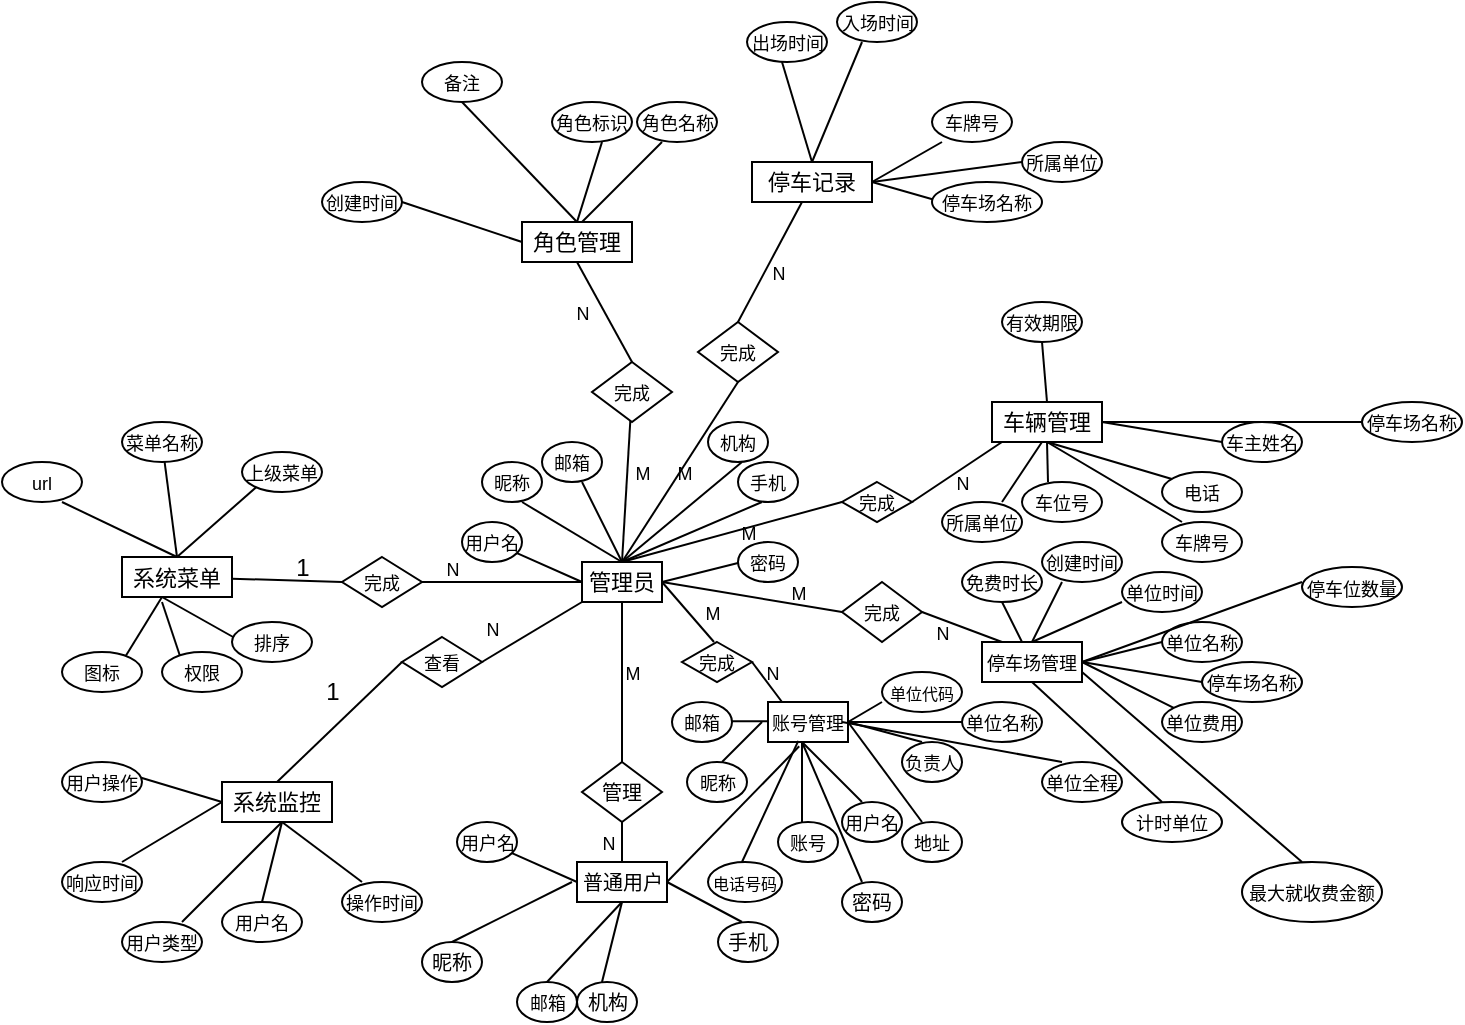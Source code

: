 <mxfile version="21.3.4" type="github">
  <diagram id="C5RBs43oDa-KdzZeNtuy" name="Page-1">
    <mxGraphModel dx="1034" dy="462" grid="1" gridSize="10" guides="1" tooltips="1" connect="1" arrows="1" fold="1" page="1" pageScale="1" pageWidth="827" pageHeight="1169" math="0" shadow="0">
      <root>
        <mxCell id="WIyWlLk6GJQsqaUBKTNV-0" />
        <mxCell id="WIyWlLk6GJQsqaUBKTNV-1" parent="WIyWlLk6GJQsqaUBKTNV-0" />
        <mxCell id="pSBP2XaphJv6vQinyB6E-55" value="&lt;font style=&quot;font-size: 11px;&quot;&gt;管理员&lt;/font&gt;" style="rounded=0;whiteSpace=wrap;html=1;" parent="WIyWlLk6GJQsqaUBKTNV-1" vertex="1">
          <mxGeometry x="320" y="530" width="40" height="20" as="geometry" />
        </mxCell>
        <mxCell id="pSBP2XaphJv6vQinyB6E-56" value="" style="endArrow=none;html=1;rounded=0;exitX=0.5;exitY=0;exitDx=0;exitDy=0;" parent="WIyWlLk6GJQsqaUBKTNV-1" source="pSBP2XaphJv6vQinyB6E-55" edge="1">
          <mxGeometry width="50" height="50" relative="1" as="geometry">
            <mxPoint x="350" y="580" as="sourcePoint" />
            <mxPoint x="320" y="490" as="targetPoint" />
          </mxGeometry>
        </mxCell>
        <mxCell id="pSBP2XaphJv6vQinyB6E-57" value="" style="endArrow=none;html=1;rounded=0;exitX=0;exitY=0.5;exitDx=0;exitDy=0;" parent="WIyWlLk6GJQsqaUBKTNV-1" source="pSBP2XaphJv6vQinyB6E-55" target="pSBP2XaphJv6vQinyB6E-58" edge="1">
          <mxGeometry width="50" height="50" relative="1" as="geometry">
            <mxPoint x="350" y="580" as="sourcePoint" />
            <mxPoint x="300" y="520" as="targetPoint" />
          </mxGeometry>
        </mxCell>
        <mxCell id="pSBP2XaphJv6vQinyB6E-58" value="&lt;font style=&quot;font-size: 9px;&quot;&gt;用户名&lt;/font&gt;" style="ellipse;whiteSpace=wrap;html=1;" parent="WIyWlLk6GJQsqaUBKTNV-1" vertex="1">
          <mxGeometry x="260" y="510" width="30" height="20" as="geometry" />
        </mxCell>
        <mxCell id="pSBP2XaphJv6vQinyB6E-59" value="" style="endArrow=none;html=1;rounded=0;exitX=1;exitY=0.5;exitDx=0;exitDy=0;" parent="WIyWlLk6GJQsqaUBKTNV-1" source="pSBP2XaphJv6vQinyB6E-55" edge="1">
          <mxGeometry width="50" height="50" relative="1" as="geometry">
            <mxPoint x="320" y="540" as="sourcePoint" />
            <mxPoint x="400" y="530" as="targetPoint" />
          </mxGeometry>
        </mxCell>
        <mxCell id="pSBP2XaphJv6vQinyB6E-60" value="&lt;font style=&quot;font-size: 9px;&quot;&gt;密码&lt;/font&gt;" style="ellipse;whiteSpace=wrap;html=1;" parent="WIyWlLk6GJQsqaUBKTNV-1" vertex="1">
          <mxGeometry x="398" y="520" width="30" height="20" as="geometry" />
        </mxCell>
        <mxCell id="pSBP2XaphJv6vQinyB6E-61" value="&lt;font style=&quot;font-size: 9px;&quot;&gt;昵称&lt;/font&gt;" style="ellipse;whiteSpace=wrap;html=1;" parent="WIyWlLk6GJQsqaUBKTNV-1" vertex="1">
          <mxGeometry x="270" y="480" width="30" height="20" as="geometry" />
        </mxCell>
        <mxCell id="pSBP2XaphJv6vQinyB6E-62" value="&lt;font style=&quot;font-size: 9px;&quot;&gt;邮箱&lt;/font&gt;" style="ellipse;whiteSpace=wrap;html=1;" parent="WIyWlLk6GJQsqaUBKTNV-1" vertex="1">
          <mxGeometry x="300" y="470" width="30" height="20" as="geometry" />
        </mxCell>
        <mxCell id="pSBP2XaphJv6vQinyB6E-63" value="&lt;font style=&quot;font-size: 9px;&quot;&gt;手机&lt;/font&gt;" style="ellipse;whiteSpace=wrap;html=1;" parent="WIyWlLk6GJQsqaUBKTNV-1" vertex="1">
          <mxGeometry x="398" y="480" width="30" height="20" as="geometry" />
        </mxCell>
        <mxCell id="pSBP2XaphJv6vQinyB6E-64" value="&lt;font style=&quot;font-size: 9px;&quot;&gt;机构&lt;/font&gt;" style="ellipse;whiteSpace=wrap;html=1;" parent="WIyWlLk6GJQsqaUBKTNV-1" vertex="1">
          <mxGeometry x="383" y="460" width="30" height="20" as="geometry" />
        </mxCell>
        <mxCell id="pSBP2XaphJv6vQinyB6E-66" value="" style="endArrow=none;html=1;rounded=0;exitX=0.5;exitY=0;exitDx=0;exitDy=0;" parent="WIyWlLk6GJQsqaUBKTNV-1" source="pSBP2XaphJv6vQinyB6E-55" edge="1">
          <mxGeometry width="50" height="50" relative="1" as="geometry">
            <mxPoint x="350" y="580" as="sourcePoint" />
            <mxPoint x="290" y="500" as="targetPoint" />
          </mxGeometry>
        </mxCell>
        <mxCell id="pSBP2XaphJv6vQinyB6E-70" value="" style="endArrow=none;html=1;rounded=0;" parent="WIyWlLk6GJQsqaUBKTNV-1" edge="1">
          <mxGeometry width="50" height="50" relative="1" as="geometry">
            <mxPoint x="340" y="530" as="sourcePoint" />
            <mxPoint x="410" y="500" as="targetPoint" />
          </mxGeometry>
        </mxCell>
        <mxCell id="pSBP2XaphJv6vQinyB6E-71" value="" style="endArrow=none;html=1;rounded=0;" parent="WIyWlLk6GJQsqaUBKTNV-1" edge="1">
          <mxGeometry width="50" height="50" relative="1" as="geometry">
            <mxPoint x="340" y="530" as="sourcePoint" />
            <mxPoint x="400" y="480" as="targetPoint" />
          </mxGeometry>
        </mxCell>
        <mxCell id="pSBP2XaphJv6vQinyB6E-73" value="" style="endArrow=none;html=1;rounded=0;exitX=0.5;exitY=0;exitDx=0;exitDy=0;" parent="WIyWlLk6GJQsqaUBKTNV-1" source="pSBP2XaphJv6vQinyB6E-55" target="pSBP2XaphJv6vQinyB6E-74" edge="1">
          <mxGeometry width="50" height="50" relative="1" as="geometry">
            <mxPoint x="350" y="580" as="sourcePoint" />
            <mxPoint x="350" y="460" as="targetPoint" />
          </mxGeometry>
        </mxCell>
        <mxCell id="pSBP2XaphJv6vQinyB6E-74" value="&lt;font style=&quot;font-size: 9px;&quot;&gt;完成&lt;/font&gt;" style="rhombus;whiteSpace=wrap;html=1;" parent="WIyWlLk6GJQsqaUBKTNV-1" vertex="1">
          <mxGeometry x="325" y="430" width="40" height="30" as="geometry" />
        </mxCell>
        <mxCell id="pSBP2XaphJv6vQinyB6E-75" value="&lt;font style=&quot;font-size: 9px;&quot;&gt;M&lt;/font&gt;" style="text;html=1;align=center;verticalAlign=middle;resizable=0;points=[];autosize=1;strokeColor=none;fillColor=none;" parent="WIyWlLk6GJQsqaUBKTNV-1" vertex="1">
          <mxGeometry x="335" y="470" width="30" height="30" as="geometry" />
        </mxCell>
        <mxCell id="pSBP2XaphJv6vQinyB6E-76" value="" style="endArrow=none;html=1;rounded=0;exitX=1;exitY=0.5;exitDx=0;exitDy=0;entryX=0;entryY=0.5;entryDx=0;entryDy=0;" parent="WIyWlLk6GJQsqaUBKTNV-1" source="pSBP2XaphJv6vQinyB6E-55" target="pSBP2XaphJv6vQinyB6E-77" edge="1">
          <mxGeometry width="50" height="50" relative="1" as="geometry">
            <mxPoint x="460" y="620" as="sourcePoint" />
            <mxPoint x="450" y="560" as="targetPoint" />
          </mxGeometry>
        </mxCell>
        <mxCell id="pSBP2XaphJv6vQinyB6E-77" value="&lt;font style=&quot;font-size: 9px;&quot;&gt;完成&lt;/font&gt;" style="rhombus;whiteSpace=wrap;html=1;" parent="WIyWlLk6GJQsqaUBKTNV-1" vertex="1">
          <mxGeometry x="450" y="540" width="40" height="30" as="geometry" />
        </mxCell>
        <mxCell id="pSBP2XaphJv6vQinyB6E-78" value="&lt;font style=&quot;font-size: 9px;&quot;&gt;M&lt;/font&gt;" style="text;html=1;align=center;verticalAlign=middle;resizable=0;points=[];autosize=1;strokeColor=none;fillColor=none;" parent="WIyWlLk6GJQsqaUBKTNV-1" vertex="1">
          <mxGeometry x="413" y="530" width="30" height="30" as="geometry" />
        </mxCell>
        <mxCell id="pSBP2XaphJv6vQinyB6E-83" value="" style="endArrow=none;html=1;rounded=0;exitX=0;exitY=0.5;exitDx=0;exitDy=0;" parent="WIyWlLk6GJQsqaUBKTNV-1" edge="1">
          <mxGeometry width="50" height="50" relative="1" as="geometry">
            <mxPoint x="386" y="570" as="sourcePoint" />
            <mxPoint x="360" y="540" as="targetPoint" />
          </mxGeometry>
        </mxCell>
        <mxCell id="pSBP2XaphJv6vQinyB6E-85" value="&lt;font style=&quot;font-size: 9px;&quot;&gt;M&lt;/font&gt;" style="text;html=1;align=center;verticalAlign=middle;resizable=0;points=[];autosize=1;strokeColor=none;fillColor=none;" parent="WIyWlLk6GJQsqaUBKTNV-1" vertex="1">
          <mxGeometry x="370" y="540" width="30" height="30" as="geometry" />
        </mxCell>
        <mxCell id="pSBP2XaphJv6vQinyB6E-87" value="" style="endArrow=none;html=1;rounded=0;exitX=0.5;exitY=0;exitDx=0;exitDy=0;entryX=0.5;entryY=1;entryDx=0;entryDy=0;" parent="WIyWlLk6GJQsqaUBKTNV-1" source="pSBP2XaphJv6vQinyB6E-55" target="pSBP2XaphJv6vQinyB6E-89" edge="1">
          <mxGeometry width="50" height="50" relative="1" as="geometry">
            <mxPoint x="350" y="580" as="sourcePoint" />
            <mxPoint x="400" y="430" as="targetPoint" />
          </mxGeometry>
        </mxCell>
        <mxCell id="pSBP2XaphJv6vQinyB6E-88" value="&lt;font style=&quot;font-size: 9px;&quot;&gt;M&lt;/font&gt;" style="text;html=1;align=center;verticalAlign=middle;resizable=0;points=[];autosize=1;strokeColor=none;fillColor=none;" parent="WIyWlLk6GJQsqaUBKTNV-1" vertex="1">
          <mxGeometry x="356" y="470" width="30" height="30" as="geometry" />
        </mxCell>
        <mxCell id="pSBP2XaphJv6vQinyB6E-89" value="&lt;font style=&quot;font-size: 9px;&quot;&gt;完成&lt;/font&gt;" style="rhombus;whiteSpace=wrap;html=1;" parent="WIyWlLk6GJQsqaUBKTNV-1" vertex="1">
          <mxGeometry x="378" y="410" width="40" height="30" as="geometry" />
        </mxCell>
        <mxCell id="pSBP2XaphJv6vQinyB6E-90" value="" style="endArrow=none;html=1;rounded=0;entryX=0.5;entryY=1;entryDx=0;entryDy=0;" parent="WIyWlLk6GJQsqaUBKTNV-1" target="pSBP2XaphJv6vQinyB6E-55" edge="1">
          <mxGeometry width="50" height="50" relative="1" as="geometry">
            <mxPoint x="340" y="630" as="sourcePoint" />
            <mxPoint x="400" y="600" as="targetPoint" />
          </mxGeometry>
        </mxCell>
        <mxCell id="pSBP2XaphJv6vQinyB6E-91" value="&lt;font size=&quot;1&quot;&gt;管理&lt;/font&gt;" style="rhombus;whiteSpace=wrap;html=1;" parent="WIyWlLk6GJQsqaUBKTNV-1" vertex="1">
          <mxGeometry x="320" y="630" width="40" height="30" as="geometry" />
        </mxCell>
        <mxCell id="pSBP2XaphJv6vQinyB6E-92" value="&lt;font style=&quot;font-size: 9px;&quot;&gt;M&lt;/font&gt;" style="text;html=1;align=center;verticalAlign=middle;resizable=0;points=[];autosize=1;strokeColor=none;fillColor=none;" parent="WIyWlLk6GJQsqaUBKTNV-1" vertex="1">
          <mxGeometry x="330" y="570" width="30" height="30" as="geometry" />
        </mxCell>
        <mxCell id="pSBP2XaphJv6vQinyB6E-93" value="" style="endArrow=none;html=1;rounded=0;exitX=0.5;exitY=1;exitDx=0;exitDy=0;" parent="WIyWlLk6GJQsqaUBKTNV-1" source="pSBP2XaphJv6vQinyB6E-91" target="pSBP2XaphJv6vQinyB6E-94" edge="1">
          <mxGeometry width="50" height="50" relative="1" as="geometry">
            <mxPoint x="350" y="650" as="sourcePoint" />
            <mxPoint x="340" y="690" as="targetPoint" />
          </mxGeometry>
        </mxCell>
        <mxCell id="pSBP2XaphJv6vQinyB6E-94" value="&lt;font style=&quot;font-size: 10px;&quot;&gt;普通用户&lt;/font&gt;" style="rounded=0;whiteSpace=wrap;html=1;" parent="WIyWlLk6GJQsqaUBKTNV-1" vertex="1">
          <mxGeometry x="317.5" y="680" width="45" height="20" as="geometry" />
        </mxCell>
        <mxCell id="pSBP2XaphJv6vQinyB6E-95" value="" style="endArrow=none;html=1;rounded=0;exitX=0;exitY=0.5;exitDx=0;exitDy=0;" parent="WIyWlLk6GJQsqaUBKTNV-1" target="pSBP2XaphJv6vQinyB6E-96" edge="1">
          <mxGeometry width="50" height="50" relative="1" as="geometry">
            <mxPoint x="317.5" y="690" as="sourcePoint" />
            <mxPoint x="297.5" y="670" as="targetPoint" />
          </mxGeometry>
        </mxCell>
        <mxCell id="pSBP2XaphJv6vQinyB6E-96" value="&lt;font style=&quot;font-size: 9px;&quot;&gt;用户名&lt;/font&gt;" style="ellipse;whiteSpace=wrap;html=1;" parent="WIyWlLk6GJQsqaUBKTNV-1" vertex="1">
          <mxGeometry x="257.5" y="660" width="30" height="20" as="geometry" />
        </mxCell>
        <mxCell id="pSBP2XaphJv6vQinyB6E-103" value="" style="endArrow=none;html=1;rounded=0;entryX=0.5;entryY=1;entryDx=0;entryDy=0;exitX=0.5;exitY=0;exitDx=0;exitDy=0;" parent="WIyWlLk6GJQsqaUBKTNV-1" source="pSBP2XaphJv6vQinyB6E-106" target="pSBP2XaphJv6vQinyB6E-94" edge="1">
          <mxGeometry width="50" height="50" relative="1" as="geometry">
            <mxPoint x="320" y="740" as="sourcePoint" />
            <mxPoint x="400" y="670" as="targetPoint" />
          </mxGeometry>
        </mxCell>
        <mxCell id="pSBP2XaphJv6vQinyB6E-104" value="" style="endArrow=none;html=1;rounded=0;" parent="WIyWlLk6GJQsqaUBKTNV-1" edge="1">
          <mxGeometry width="50" height="50" relative="1" as="geometry">
            <mxPoint x="255" y="720" as="sourcePoint" />
            <mxPoint x="315" y="690" as="targetPoint" />
          </mxGeometry>
        </mxCell>
        <mxCell id="pSBP2XaphJv6vQinyB6E-105" value="&lt;font size=&quot;1&quot;&gt;昵称&lt;/font&gt;" style="ellipse;whiteSpace=wrap;html=1;" parent="WIyWlLk6GJQsqaUBKTNV-1" vertex="1">
          <mxGeometry x="240" y="720" width="30" height="20" as="geometry" />
        </mxCell>
        <mxCell id="pSBP2XaphJv6vQinyB6E-106" value="&lt;font style=&quot;font-size: 9px;&quot;&gt;邮箱&lt;/font&gt;" style="ellipse;whiteSpace=wrap;html=1;" parent="WIyWlLk6GJQsqaUBKTNV-1" vertex="1">
          <mxGeometry x="287.5" y="740" width="30" height="20" as="geometry" />
        </mxCell>
        <mxCell id="pSBP2XaphJv6vQinyB6E-107" value="" style="endArrow=none;html=1;rounded=0;" parent="WIyWlLk6GJQsqaUBKTNV-1" edge="1">
          <mxGeometry width="50" height="50" relative="1" as="geometry">
            <mxPoint x="340" y="700" as="sourcePoint" />
            <mxPoint x="330" y="740" as="targetPoint" />
          </mxGeometry>
        </mxCell>
        <mxCell id="pSBP2XaphJv6vQinyB6E-108" value="&lt;font style=&quot;font-size: 9px;&quot;&gt;N&lt;/font&gt;" style="text;html=1;align=center;verticalAlign=middle;resizable=0;points=[];autosize=1;strokeColor=none;fillColor=none;" parent="WIyWlLk6GJQsqaUBKTNV-1" vertex="1">
          <mxGeometry x="317.5" y="655" width="30" height="30" as="geometry" />
        </mxCell>
        <mxCell id="pSBP2XaphJv6vQinyB6E-111" value="&lt;font size=&quot;1&quot;&gt;机构&lt;/font&gt;" style="ellipse;whiteSpace=wrap;html=1;" parent="WIyWlLk6GJQsqaUBKTNV-1" vertex="1">
          <mxGeometry x="317.5" y="740" width="30" height="20" as="geometry" />
        </mxCell>
        <mxCell id="pSBP2XaphJv6vQinyB6E-115" value="" style="endArrow=none;html=1;rounded=0;exitX=1;exitY=0.5;exitDx=0;exitDy=0;" parent="WIyWlLk6GJQsqaUBKTNV-1" source="pSBP2XaphJv6vQinyB6E-94" edge="1">
          <mxGeometry width="50" height="50" relative="1" as="geometry">
            <mxPoint x="350" y="720" as="sourcePoint" />
            <mxPoint x="400" y="710" as="targetPoint" />
          </mxGeometry>
        </mxCell>
        <mxCell id="pSBP2XaphJv6vQinyB6E-116" value="&lt;font size=&quot;1&quot;&gt;手机&lt;/font&gt;" style="ellipse;whiteSpace=wrap;html=1;" parent="WIyWlLk6GJQsqaUBKTNV-1" vertex="1">
          <mxGeometry x="388" y="710" width="30" height="20" as="geometry" />
        </mxCell>
        <mxCell id="pSBP2XaphJv6vQinyB6E-119" value="&lt;font style=&quot;font-size: 9px;&quot;&gt;完成&lt;/font&gt;" style="rhombus;whiteSpace=wrap;html=1;" parent="WIyWlLk6GJQsqaUBKTNV-1" vertex="1">
          <mxGeometry x="370" y="570" width="35" height="20" as="geometry" />
        </mxCell>
        <mxCell id="pSBP2XaphJv6vQinyB6E-120" value="" style="endArrow=none;html=1;rounded=0;entryX=1;entryY=0.5;entryDx=0;entryDy=0;" parent="WIyWlLk6GJQsqaUBKTNV-1" target="pSBP2XaphJv6vQinyB6E-119" edge="1">
          <mxGeometry width="50" height="50" relative="1" as="geometry">
            <mxPoint x="420" y="600" as="sourcePoint" />
            <mxPoint x="400" y="600" as="targetPoint" />
          </mxGeometry>
        </mxCell>
        <mxCell id="pSBP2XaphJv6vQinyB6E-121" value="&lt;font style=&quot;font-size: 9px;&quot;&gt;N&lt;/font&gt;" style="text;html=1;align=center;verticalAlign=middle;resizable=0;points=[];autosize=1;strokeColor=none;fillColor=none;" parent="WIyWlLk6GJQsqaUBKTNV-1" vertex="1">
          <mxGeometry x="400" y="570" width="30" height="30" as="geometry" />
        </mxCell>
        <mxCell id="pSBP2XaphJv6vQinyB6E-122" value="" style="endArrow=none;html=1;rounded=0;exitX=1;exitY=0.5;exitDx=0;exitDy=0;" parent="WIyWlLk6GJQsqaUBKTNV-1" source="pSBP2XaphJv6vQinyB6E-77" edge="1">
          <mxGeometry width="50" height="50" relative="1" as="geometry">
            <mxPoint x="350" y="650" as="sourcePoint" />
            <mxPoint x="530" y="570" as="targetPoint" />
          </mxGeometry>
        </mxCell>
        <mxCell id="pSBP2XaphJv6vQinyB6E-123" value="&lt;font style=&quot;font-size: 9px;&quot;&gt;账号管理&lt;/font&gt;" style="rounded=0;whiteSpace=wrap;html=1;" parent="WIyWlLk6GJQsqaUBKTNV-1" vertex="1">
          <mxGeometry x="413" y="600" width="40" height="20" as="geometry" />
        </mxCell>
        <mxCell id="pSBP2XaphJv6vQinyB6E-124" value="&lt;font style=&quot;font-size: 9px;&quot;&gt;停车场管理&lt;/font&gt;" style="rounded=0;whiteSpace=wrap;html=1;" parent="WIyWlLk6GJQsqaUBKTNV-1" vertex="1">
          <mxGeometry x="520" y="570" width="50" height="20" as="geometry" />
        </mxCell>
        <mxCell id="pSBP2XaphJv6vQinyB6E-125" value="" style="endArrow=none;html=1;rounded=0;" parent="WIyWlLk6GJQsqaUBKTNV-1" edge="1">
          <mxGeometry width="50" height="50" relative="1" as="geometry">
            <mxPoint x="340" y="530" as="sourcePoint" />
            <mxPoint x="450" y="500" as="targetPoint" />
          </mxGeometry>
        </mxCell>
        <mxCell id="pSBP2XaphJv6vQinyB6E-126" value="&lt;font style=&quot;font-size: 9px;&quot;&gt;完成&lt;/font&gt;" style="rhombus;whiteSpace=wrap;html=1;" parent="WIyWlLk6GJQsqaUBKTNV-1" vertex="1">
          <mxGeometry x="450" y="490" width="35" height="20" as="geometry" />
        </mxCell>
        <mxCell id="pSBP2XaphJv6vQinyB6E-127" value="&lt;font style=&quot;font-size: 9px;&quot;&gt;M&lt;/font&gt;" style="text;html=1;align=center;verticalAlign=middle;resizable=0;points=[];autosize=1;strokeColor=none;fillColor=none;" parent="WIyWlLk6GJQsqaUBKTNV-1" vertex="1">
          <mxGeometry x="388" y="500" width="30" height="30" as="geometry" />
        </mxCell>
        <mxCell id="pSBP2XaphJv6vQinyB6E-128" value="&lt;font style=&quot;font-size: 9px;&quot;&gt;N&lt;/font&gt;" style="text;html=1;align=center;verticalAlign=middle;resizable=0;points=[];autosize=1;strokeColor=none;fillColor=none;" parent="WIyWlLk6GJQsqaUBKTNV-1" vertex="1">
          <mxGeometry x="485" y="550" width="30" height="30" as="geometry" />
        </mxCell>
        <mxCell id="pSBP2XaphJv6vQinyB6E-130" value="" style="endArrow=none;html=1;rounded=0;exitX=1;exitY=0.5;exitDx=0;exitDy=0;entryX=0.39;entryY=1.107;entryDx=0;entryDy=0;entryPerimeter=0;" parent="WIyWlLk6GJQsqaUBKTNV-1" source="pSBP2XaphJv6vQinyB6E-94" target="pSBP2XaphJv6vQinyB6E-123" edge="1">
          <mxGeometry width="50" height="50" relative="1" as="geometry">
            <mxPoint x="350" y="640" as="sourcePoint" />
            <mxPoint x="400" y="590" as="targetPoint" />
          </mxGeometry>
        </mxCell>
        <mxCell id="pSBP2XaphJv6vQinyB6E-131" value="" style="endArrow=none;html=1;rounded=0;" parent="WIyWlLk6GJQsqaUBKTNV-1" edge="1">
          <mxGeometry width="50" height="50" relative="1" as="geometry">
            <mxPoint x="430" y="620" as="sourcePoint" />
            <mxPoint x="430" y="660" as="targetPoint" />
          </mxGeometry>
        </mxCell>
        <mxCell id="pSBP2XaphJv6vQinyB6E-132" value="" style="endArrow=none;html=1;rounded=0;" parent="WIyWlLk6GJQsqaUBKTNV-1" edge="1">
          <mxGeometry width="50" height="50" relative="1" as="geometry">
            <mxPoint x="430" y="620" as="sourcePoint" />
            <mxPoint x="460" y="650" as="targetPoint" />
          </mxGeometry>
        </mxCell>
        <mxCell id="pSBP2XaphJv6vQinyB6E-134" value="&lt;font style=&quot;font-size: 9px;&quot;&gt;账号&lt;/font&gt;" style="ellipse;whiteSpace=wrap;html=1;" parent="WIyWlLk6GJQsqaUBKTNV-1" vertex="1">
          <mxGeometry x="418" y="660" width="30" height="20" as="geometry" />
        </mxCell>
        <mxCell id="pSBP2XaphJv6vQinyB6E-136" value="" style="endArrow=none;html=1;rounded=0;" parent="WIyWlLk6GJQsqaUBKTNV-1" edge="1">
          <mxGeometry width="50" height="50" relative="1" as="geometry">
            <mxPoint x="240" y="540" as="sourcePoint" />
            <mxPoint x="320" y="540" as="targetPoint" />
          </mxGeometry>
        </mxCell>
        <mxCell id="pSBP2XaphJv6vQinyB6E-138" value="&lt;font style=&quot;font-size: 9px;&quot;&gt;完成&lt;/font&gt;" style="rhombus;whiteSpace=wrap;html=1;" parent="WIyWlLk6GJQsqaUBKTNV-1" vertex="1">
          <mxGeometry x="200" y="527.5" width="40" height="25" as="geometry" />
        </mxCell>
        <mxCell id="pSBP2XaphJv6vQinyB6E-141" value="&lt;font style=&quot;font-size: 9px;&quot;&gt;用户名&lt;/font&gt;" style="ellipse;whiteSpace=wrap;html=1;" parent="WIyWlLk6GJQsqaUBKTNV-1" vertex="1">
          <mxGeometry x="450" y="650" width="30" height="20" as="geometry" />
        </mxCell>
        <mxCell id="pSBP2XaphJv6vQinyB6E-142" value="" style="endArrow=none;html=1;rounded=0;exitX=0.379;exitY=0.97;exitDx=0;exitDy=0;exitPerimeter=0;" parent="WIyWlLk6GJQsqaUBKTNV-1" source="pSBP2XaphJv6vQinyB6E-123" edge="1">
          <mxGeometry width="50" height="50" relative="1" as="geometry">
            <mxPoint x="350" y="710" as="sourcePoint" />
            <mxPoint x="400" y="680" as="targetPoint" />
          </mxGeometry>
        </mxCell>
        <mxCell id="pSBP2XaphJv6vQinyB6E-143" value="&lt;font style=&quot;font-size: 8px;&quot;&gt;电话号码&lt;/font&gt;" style="ellipse;whiteSpace=wrap;html=1;" parent="WIyWlLk6GJQsqaUBKTNV-1" vertex="1">
          <mxGeometry x="383" y="680" width="37" height="20" as="geometry" />
        </mxCell>
        <mxCell id="pSBP2XaphJv6vQinyB6E-144" value="&lt;font size=&quot;1&quot;&gt;密码&lt;/font&gt;" style="ellipse;whiteSpace=wrap;html=1;" parent="WIyWlLk6GJQsqaUBKTNV-1" vertex="1">
          <mxGeometry x="450" y="690" width="30" height="20" as="geometry" />
        </mxCell>
        <mxCell id="pSBP2XaphJv6vQinyB6E-145" value="" style="endArrow=none;html=1;rounded=0;" parent="WIyWlLk6GJQsqaUBKTNV-1" edge="1">
          <mxGeometry width="50" height="50" relative="1" as="geometry">
            <mxPoint x="460" y="690" as="sourcePoint" />
            <mxPoint x="430" y="620" as="targetPoint" />
          </mxGeometry>
        </mxCell>
        <mxCell id="pSBP2XaphJv6vQinyB6E-147" value="" style="endArrow=none;html=1;rounded=0;" parent="WIyWlLk6GJQsqaUBKTNV-1" edge="1">
          <mxGeometry width="50" height="50" relative="1" as="geometry">
            <mxPoint x="393" y="609.66" as="sourcePoint" />
            <mxPoint x="413" y="609.66" as="targetPoint" />
          </mxGeometry>
        </mxCell>
        <mxCell id="pSBP2XaphJv6vQinyB6E-148" value="&lt;font style=&quot;font-size: 9px;&quot;&gt;邮箱&lt;/font&gt;" style="ellipse;whiteSpace=wrap;html=1;" parent="WIyWlLk6GJQsqaUBKTNV-1" vertex="1">
          <mxGeometry x="365" y="600" width="30" height="20" as="geometry" />
        </mxCell>
        <mxCell id="pSBP2XaphJv6vQinyB6E-149" value="" style="endArrow=none;html=1;rounded=0;" parent="WIyWlLk6GJQsqaUBKTNV-1" edge="1">
          <mxGeometry width="50" height="50" relative="1" as="geometry">
            <mxPoint x="410" y="610" as="sourcePoint" />
            <mxPoint x="390" y="630" as="targetPoint" />
          </mxGeometry>
        </mxCell>
        <mxCell id="pSBP2XaphJv6vQinyB6E-150" value="&lt;font style=&quot;font-size: 9px;&quot;&gt;昵称&lt;/font&gt;" style="ellipse;whiteSpace=wrap;html=1;" parent="WIyWlLk6GJQsqaUBKTNV-1" vertex="1">
          <mxGeometry x="372.5" y="630" width="30" height="20" as="geometry" />
        </mxCell>
        <mxCell id="pSBP2XaphJv6vQinyB6E-151" value="" style="endArrow=none;html=1;rounded=0;entryX=1;entryY=0.5;entryDx=0;entryDy=0;" parent="WIyWlLk6GJQsqaUBKTNV-1" target="pSBP2XaphJv6vQinyB6E-123" edge="1">
          <mxGeometry width="50" height="50" relative="1" as="geometry">
            <mxPoint x="470" y="600" as="sourcePoint" />
            <mxPoint x="400" y="590" as="targetPoint" />
          </mxGeometry>
        </mxCell>
        <mxCell id="pSBP2XaphJv6vQinyB6E-152" value="&lt;font style=&quot;font-size: 8px;&quot;&gt;单位代码&lt;/font&gt;" style="ellipse;whiteSpace=wrap;html=1;" parent="WIyWlLk6GJQsqaUBKTNV-1" vertex="1">
          <mxGeometry x="470" y="585" width="40" height="20" as="geometry" />
        </mxCell>
        <mxCell id="pSBP2XaphJv6vQinyB6E-153" value="" style="endArrow=none;html=1;rounded=0;exitX=1;exitY=0.5;exitDx=0;exitDy=0;" parent="WIyWlLk6GJQsqaUBKTNV-1" source="pSBP2XaphJv6vQinyB6E-123" edge="1">
          <mxGeometry width="50" height="50" relative="1" as="geometry">
            <mxPoint x="350" y="640" as="sourcePoint" />
            <mxPoint x="510" y="610" as="targetPoint" />
          </mxGeometry>
        </mxCell>
        <mxCell id="pSBP2XaphJv6vQinyB6E-154" value="" style="endArrow=none;html=1;rounded=0;entryX=1;entryY=0.5;entryDx=0;entryDy=0;" parent="WIyWlLk6GJQsqaUBKTNV-1" target="pSBP2XaphJv6vQinyB6E-123" edge="1">
          <mxGeometry width="50" height="50" relative="1" as="geometry">
            <mxPoint x="490" y="620" as="sourcePoint" />
            <mxPoint x="400" y="590" as="targetPoint" />
          </mxGeometry>
        </mxCell>
        <mxCell id="pSBP2XaphJv6vQinyB6E-155" value="&lt;font style=&quot;font-size: 9px;&quot;&gt;单位名称&lt;/font&gt;" style="ellipse;whiteSpace=wrap;html=1;" parent="WIyWlLk6GJQsqaUBKTNV-1" vertex="1">
          <mxGeometry x="510" y="600" width="40" height="20" as="geometry" />
        </mxCell>
        <mxCell id="pSBP2XaphJv6vQinyB6E-156" value="&lt;font style=&quot;font-size: 9px;&quot;&gt;负责人&lt;/font&gt;" style="ellipse;whiteSpace=wrap;html=1;" parent="WIyWlLk6GJQsqaUBKTNV-1" vertex="1">
          <mxGeometry x="480" y="620" width="30" height="20" as="geometry" />
        </mxCell>
        <mxCell id="pSBP2XaphJv6vQinyB6E-157" value="" style="endArrow=none;html=1;rounded=0;" parent="WIyWlLk6GJQsqaUBKTNV-1" edge="1">
          <mxGeometry width="50" height="50" relative="1" as="geometry">
            <mxPoint x="450" y="610" as="sourcePoint" />
            <mxPoint x="560" y="630" as="targetPoint" />
          </mxGeometry>
        </mxCell>
        <mxCell id="pSBP2XaphJv6vQinyB6E-158" value="&lt;font style=&quot;font-size: 9px;&quot;&gt;单位全程&lt;/font&gt;" style="ellipse;whiteSpace=wrap;html=1;" parent="WIyWlLk6GJQsqaUBKTNV-1" vertex="1">
          <mxGeometry x="550" y="630" width="40" height="20" as="geometry" />
        </mxCell>
        <mxCell id="pSBP2XaphJv6vQinyB6E-159" value="" style="endArrow=none;html=1;rounded=0;entryX=1;entryY=0.5;entryDx=0;entryDy=0;" parent="WIyWlLk6GJQsqaUBKTNV-1" target="pSBP2XaphJv6vQinyB6E-123" edge="1">
          <mxGeometry width="50" height="50" relative="1" as="geometry">
            <mxPoint x="490" y="660" as="sourcePoint" />
            <mxPoint x="400" y="570" as="targetPoint" />
          </mxGeometry>
        </mxCell>
        <mxCell id="pSBP2XaphJv6vQinyB6E-160" value="&lt;font style=&quot;font-size: 9px;&quot;&gt;地址&lt;/font&gt;" style="ellipse;whiteSpace=wrap;html=1;" parent="WIyWlLk6GJQsqaUBKTNV-1" vertex="1">
          <mxGeometry x="480" y="660" width="30" height="20" as="geometry" />
        </mxCell>
        <mxCell id="pSBP2XaphJv6vQinyB6E-161" value="" style="endArrow=none;html=1;rounded=0;exitX=0.5;exitY=0;exitDx=0;exitDy=0;" parent="WIyWlLk6GJQsqaUBKTNV-1" source="pSBP2XaphJv6vQinyB6E-124" edge="1">
          <mxGeometry width="50" height="50" relative="1" as="geometry">
            <mxPoint x="520" y="620" as="sourcePoint" />
            <mxPoint x="560" y="540" as="targetPoint" />
          </mxGeometry>
        </mxCell>
        <mxCell id="pSBP2XaphJv6vQinyB6E-162" value="" style="endArrow=none;html=1;rounded=0;exitX=0.5;exitY=0;exitDx=0;exitDy=0;" parent="WIyWlLk6GJQsqaUBKTNV-1" source="pSBP2XaphJv6vQinyB6E-124" edge="1">
          <mxGeometry width="50" height="50" relative="1" as="geometry">
            <mxPoint x="520" y="620" as="sourcePoint" />
            <mxPoint x="590" y="550" as="targetPoint" />
          </mxGeometry>
        </mxCell>
        <mxCell id="pSBP2XaphJv6vQinyB6E-163" value="" style="endArrow=none;html=1;rounded=0;exitX=1;exitY=0.5;exitDx=0;exitDy=0;" parent="WIyWlLk6GJQsqaUBKTNV-1" source="pSBP2XaphJv6vQinyB6E-124" edge="1">
          <mxGeometry width="50" height="50" relative="1" as="geometry">
            <mxPoint x="520" y="620" as="sourcePoint" />
            <mxPoint x="610" y="570" as="targetPoint" />
          </mxGeometry>
        </mxCell>
        <mxCell id="pSBP2XaphJv6vQinyB6E-164" value="" style="endArrow=none;html=1;rounded=0;entryX=1;entryY=0.5;entryDx=0;entryDy=0;" parent="WIyWlLk6GJQsqaUBKTNV-1" target="pSBP2XaphJv6vQinyB6E-124" edge="1">
          <mxGeometry width="50" height="50" relative="1" as="geometry">
            <mxPoint x="630" y="590" as="sourcePoint" />
            <mxPoint x="570" y="570" as="targetPoint" />
          </mxGeometry>
        </mxCell>
        <mxCell id="pSBP2XaphJv6vQinyB6E-165" value="" style="endArrow=none;html=1;rounded=0;entryX=1;entryY=0.5;entryDx=0;entryDy=0;exitX=0;exitY=0;exitDx=0;exitDy=0;" parent="WIyWlLk6GJQsqaUBKTNV-1" source="pSBP2XaphJv6vQinyB6E-196" target="pSBP2XaphJv6vQinyB6E-124" edge="1">
          <mxGeometry width="50" height="50" relative="1" as="geometry">
            <mxPoint x="610" y="600" as="sourcePoint" />
            <mxPoint x="570" y="570" as="targetPoint" />
          </mxGeometry>
        </mxCell>
        <mxCell id="pSBP2XaphJv6vQinyB6E-166" value="" style="endArrow=none;html=1;rounded=0;" parent="WIyWlLk6GJQsqaUBKTNV-1" source="pSBP2XaphJv6vQinyB6E-124" edge="1">
          <mxGeometry width="50" height="50" relative="1" as="geometry">
            <mxPoint x="520" y="620" as="sourcePoint" />
            <mxPoint x="530" y="550" as="targetPoint" />
            <Array as="points">
              <mxPoint x="530" y="550" />
            </Array>
          </mxGeometry>
        </mxCell>
        <mxCell id="pSBP2XaphJv6vQinyB6E-167" value="&lt;font style=&quot;font-size: 9px;&quot;&gt;免费时长&lt;/font&gt;" style="ellipse;whiteSpace=wrap;html=1;" parent="WIyWlLk6GJQsqaUBKTNV-1" vertex="1">
          <mxGeometry x="510" y="530" width="40" height="20" as="geometry" />
        </mxCell>
        <mxCell id="pSBP2XaphJv6vQinyB6E-168" value="&lt;font style=&quot;font-size: 9px;&quot;&gt;创建时间&lt;/font&gt;" style="ellipse;whiteSpace=wrap;html=1;" parent="WIyWlLk6GJQsqaUBKTNV-1" vertex="1">
          <mxGeometry x="550" y="520" width="40" height="20" as="geometry" />
        </mxCell>
        <mxCell id="pSBP2XaphJv6vQinyB6E-169" value="&lt;font style=&quot;font-size: 9px;&quot;&gt;单位时间&lt;/font&gt;" style="ellipse;whiteSpace=wrap;html=1;" parent="WIyWlLk6GJQsqaUBKTNV-1" vertex="1">
          <mxGeometry x="590" y="535" width="40" height="20" as="geometry" />
        </mxCell>
        <mxCell id="pSBP2XaphJv6vQinyB6E-171" value="" style="endArrow=none;html=1;rounded=0;exitX=1;exitY=0.5;exitDx=0;exitDy=0;" parent="WIyWlLk6GJQsqaUBKTNV-1" source="pSBP2XaphJv6vQinyB6E-126" edge="1">
          <mxGeometry width="50" height="50" relative="1" as="geometry">
            <mxPoint x="520" y="610" as="sourcePoint" />
            <mxPoint x="530" y="470" as="targetPoint" />
          </mxGeometry>
        </mxCell>
        <mxCell id="pSBP2XaphJv6vQinyB6E-172" value="&lt;span style=&quot;font-size: 11px;&quot;&gt;车辆管理&lt;/span&gt;" style="rounded=0;whiteSpace=wrap;html=1;" parent="WIyWlLk6GJQsqaUBKTNV-1" vertex="1">
          <mxGeometry x="525" y="450" width="55" height="20" as="geometry" />
        </mxCell>
        <mxCell id="pSBP2XaphJv6vQinyB6E-173" value="&lt;font style=&quot;font-size: 9px;&quot;&gt;N&lt;/font&gt;" style="text;html=1;align=center;verticalAlign=middle;resizable=0;points=[];autosize=1;strokeColor=none;fillColor=none;" parent="WIyWlLk6GJQsqaUBKTNV-1" vertex="1">
          <mxGeometry x="495" y="475" width="30" height="30" as="geometry" />
        </mxCell>
        <mxCell id="pSBP2XaphJv6vQinyB6E-174" value="&lt;font style=&quot;font-size: 9px;&quot;&gt;N&lt;/font&gt;" style="text;html=1;align=center;verticalAlign=middle;resizable=0;points=[];autosize=1;strokeColor=none;fillColor=none;" parent="WIyWlLk6GJQsqaUBKTNV-1" vertex="1">
          <mxGeometry x="402.5" y="370" width="30" height="30" as="geometry" />
        </mxCell>
        <mxCell id="pSBP2XaphJv6vQinyB6E-175" value="" style="endArrow=none;html=1;rounded=0;exitX=0.5;exitY=0;exitDx=0;exitDy=0;" parent="WIyWlLk6GJQsqaUBKTNV-1" source="pSBP2XaphJv6vQinyB6E-89" edge="1">
          <mxGeometry width="50" height="50" relative="1" as="geometry">
            <mxPoint x="520" y="400" as="sourcePoint" />
            <mxPoint x="430" y="350" as="targetPoint" />
          </mxGeometry>
        </mxCell>
        <mxCell id="pSBP2XaphJv6vQinyB6E-176" value="&lt;font style=&quot;font-size: 11px;&quot;&gt;角色管理&lt;/font&gt;" style="rounded=0;whiteSpace=wrap;html=1;" parent="WIyWlLk6GJQsqaUBKTNV-1" vertex="1">
          <mxGeometry x="290" y="360" width="55" height="20" as="geometry" />
        </mxCell>
        <mxCell id="pSBP2XaphJv6vQinyB6E-177" value="&lt;span style=&quot;font-size: 11px;&quot;&gt;停车记录&lt;/span&gt;" style="rounded=0;whiteSpace=wrap;html=1;" parent="WIyWlLk6GJQsqaUBKTNV-1" vertex="1">
          <mxGeometry x="405" y="330" width="60" height="20" as="geometry" />
        </mxCell>
        <mxCell id="pSBP2XaphJv6vQinyB6E-178" value="" style="endArrow=none;html=1;rounded=0;exitX=0.5;exitY=0;exitDx=0;exitDy=0;entryX=0.5;entryY=1;entryDx=0;entryDy=0;" parent="WIyWlLk6GJQsqaUBKTNV-1" source="pSBP2XaphJv6vQinyB6E-74" target="pSBP2XaphJv6vQinyB6E-176" edge="1">
          <mxGeometry width="50" height="50" relative="1" as="geometry">
            <mxPoint x="520" y="420" as="sourcePoint" />
            <mxPoint x="570" y="370" as="targetPoint" />
          </mxGeometry>
        </mxCell>
        <mxCell id="pSBP2XaphJv6vQinyB6E-179" value="&lt;font style=&quot;font-size: 11px;&quot;&gt;系统菜单&lt;/font&gt;" style="rounded=0;whiteSpace=wrap;html=1;" parent="WIyWlLk6GJQsqaUBKTNV-1" vertex="1">
          <mxGeometry x="90" y="527.5" width="55" height="20" as="geometry" />
        </mxCell>
        <mxCell id="pSBP2XaphJv6vQinyB6E-180" value="" style="endArrow=none;html=1;rounded=0;exitX=0;exitY=0.5;exitDx=0;exitDy=0;" parent="WIyWlLk6GJQsqaUBKTNV-1" source="pSBP2XaphJv6vQinyB6E-138" target="pSBP2XaphJv6vQinyB6E-179" edge="1">
          <mxGeometry width="50" height="50" relative="1" as="geometry">
            <mxPoint x="340" y="620" as="sourcePoint" />
            <mxPoint x="390" y="570" as="targetPoint" />
          </mxGeometry>
        </mxCell>
        <mxCell id="pSBP2XaphJv6vQinyB6E-181" value="&lt;font style=&quot;font-size: 11px;&quot;&gt;系统监控&lt;/font&gt;" style="rounded=0;whiteSpace=wrap;html=1;" parent="WIyWlLk6GJQsqaUBKTNV-1" vertex="1">
          <mxGeometry x="140" y="640" width="55" height="20" as="geometry" />
        </mxCell>
        <mxCell id="pSBP2XaphJv6vQinyB6E-183" value="&lt;font style=&quot;font-size: 9px;&quot;&gt;N&lt;/font&gt;" style="text;html=1;align=center;verticalAlign=middle;resizable=0;points=[];autosize=1;strokeColor=none;fillColor=none;" parent="WIyWlLk6GJQsqaUBKTNV-1" vertex="1">
          <mxGeometry x="305" y="390" width="30" height="30" as="geometry" />
        </mxCell>
        <mxCell id="pSBP2XaphJv6vQinyB6E-184" value="&lt;font style=&quot;font-size: 9px;&quot;&gt;N&lt;/font&gt;" style="text;html=1;align=center;verticalAlign=middle;resizable=0;points=[];autosize=1;strokeColor=none;fillColor=none;" parent="WIyWlLk6GJQsqaUBKTNV-1" vertex="1">
          <mxGeometry x="240" y="517.5" width="30" height="30" as="geometry" />
        </mxCell>
        <mxCell id="pSBP2XaphJv6vQinyB6E-187" value="&lt;font style=&quot;font-size: 9px;&quot;&gt;单位名称&lt;/font&gt;" style="ellipse;whiteSpace=wrap;html=1;" parent="WIyWlLk6GJQsqaUBKTNV-1" vertex="1">
          <mxGeometry x="610" y="560" width="40" height="20" as="geometry" />
        </mxCell>
        <mxCell id="pSBP2XaphJv6vQinyB6E-188" value="&lt;font style=&quot;font-size: 9px;&quot;&gt;停车场名称&lt;/font&gt;" style="ellipse;whiteSpace=wrap;html=1;" parent="WIyWlLk6GJQsqaUBKTNV-1" vertex="1">
          <mxGeometry x="630" y="580" width="50" height="20" as="geometry" />
        </mxCell>
        <mxCell id="pSBP2XaphJv6vQinyB6E-189" value="" style="endArrow=none;html=1;rounded=0;exitX=1;exitY=0.5;exitDx=0;exitDy=0;" parent="WIyWlLk6GJQsqaUBKTNV-1" source="pSBP2XaphJv6vQinyB6E-172" edge="1">
          <mxGeometry width="50" height="50" relative="1" as="geometry">
            <mxPoint x="660" y="510" as="sourcePoint" />
            <mxPoint x="710" y="460" as="targetPoint" />
          </mxGeometry>
        </mxCell>
        <mxCell id="pSBP2XaphJv6vQinyB6E-190" value="" style="endArrow=none;html=1;rounded=0;entryX=1;entryY=0.5;entryDx=0;entryDy=0;" parent="WIyWlLk6GJQsqaUBKTNV-1" target="pSBP2XaphJv6vQinyB6E-172" edge="1">
          <mxGeometry width="50" height="50" relative="1" as="geometry">
            <mxPoint x="640" y="470" as="sourcePoint" />
            <mxPoint x="540" y="500" as="targetPoint" />
          </mxGeometry>
        </mxCell>
        <mxCell id="pSBP2XaphJv6vQinyB6E-191" value="" style="endArrow=none;html=1;rounded=0;entryX=0.5;entryY=1;entryDx=0;entryDy=0;" parent="WIyWlLk6GJQsqaUBKTNV-1" target="pSBP2XaphJv6vQinyB6E-172" edge="1">
          <mxGeometry width="50" height="50" relative="1" as="geometry">
            <mxPoint x="620" y="490" as="sourcePoint" />
            <mxPoint x="540" y="500" as="targetPoint" />
          </mxGeometry>
        </mxCell>
        <mxCell id="pSBP2XaphJv6vQinyB6E-192" value="" style="endArrow=none;html=1;rounded=0;entryX=0.5;entryY=1;entryDx=0;entryDy=0;" parent="WIyWlLk6GJQsqaUBKTNV-1" target="pSBP2XaphJv6vQinyB6E-172" edge="1">
          <mxGeometry width="50" height="50" relative="1" as="geometry">
            <mxPoint x="620" y="510" as="sourcePoint" />
            <mxPoint x="540" y="500" as="targetPoint" />
          </mxGeometry>
        </mxCell>
        <mxCell id="pSBP2XaphJv6vQinyB6E-193" value="" style="endArrow=none;html=1;rounded=0;entryX=0.5;entryY=1;entryDx=0;entryDy=0;" parent="WIyWlLk6GJQsqaUBKTNV-1" target="pSBP2XaphJv6vQinyB6E-124" edge="1">
          <mxGeometry width="50" height="50" relative="1" as="geometry">
            <mxPoint x="610" y="650" as="sourcePoint" />
            <mxPoint x="540" y="570" as="targetPoint" />
          </mxGeometry>
        </mxCell>
        <mxCell id="pSBP2XaphJv6vQinyB6E-195" value="" style="endArrow=none;html=1;rounded=0;entryX=1;entryY=0.75;entryDx=0;entryDy=0;" parent="WIyWlLk6GJQsqaUBKTNV-1" target="pSBP2XaphJv6vQinyB6E-124" edge="1">
          <mxGeometry width="50" height="50" relative="1" as="geometry">
            <mxPoint x="680" y="680" as="sourcePoint" />
            <mxPoint x="540" y="570" as="targetPoint" />
          </mxGeometry>
        </mxCell>
        <mxCell id="pSBP2XaphJv6vQinyB6E-196" value="&lt;font style=&quot;font-size: 9px;&quot;&gt;单位费用&lt;/font&gt;" style="ellipse;whiteSpace=wrap;html=1;" parent="WIyWlLk6GJQsqaUBKTNV-1" vertex="1">
          <mxGeometry x="610" y="600" width="40" height="20" as="geometry" />
        </mxCell>
        <mxCell id="pSBP2XaphJv6vQinyB6E-197" value="&lt;font style=&quot;font-size: 9px;&quot;&gt;最大就收费金额&lt;/font&gt;" style="ellipse;whiteSpace=wrap;html=1;" parent="WIyWlLk6GJQsqaUBKTNV-1" vertex="1">
          <mxGeometry x="650" y="680" width="70" height="30" as="geometry" />
        </mxCell>
        <mxCell id="pSBP2XaphJv6vQinyB6E-198" value="&lt;font style=&quot;font-size: 9px;&quot;&gt;计时单位&lt;/font&gt;" style="ellipse;whiteSpace=wrap;html=1;" parent="WIyWlLk6GJQsqaUBKTNV-1" vertex="1">
          <mxGeometry x="590" y="650" width="50" height="20" as="geometry" />
        </mxCell>
        <mxCell id="pSBP2XaphJv6vQinyB6E-199" value="" style="endArrow=none;html=1;rounded=0;exitX=1;exitY=0.5;exitDx=0;exitDy=0;" parent="WIyWlLk6GJQsqaUBKTNV-1" source="pSBP2XaphJv6vQinyB6E-124" edge="1">
          <mxGeometry width="50" height="50" relative="1" as="geometry">
            <mxPoint x="490" y="600" as="sourcePoint" />
            <mxPoint x="680" y="540" as="targetPoint" />
          </mxGeometry>
        </mxCell>
        <mxCell id="pSBP2XaphJv6vQinyB6E-200" value="&lt;font style=&quot;font-size: 9px;&quot;&gt;停车位数量&lt;/font&gt;" style="ellipse;whiteSpace=wrap;html=1;" parent="WIyWlLk6GJQsqaUBKTNV-1" vertex="1">
          <mxGeometry x="680" y="532.5" width="50" height="20" as="geometry" />
        </mxCell>
        <mxCell id="pSBP2XaphJv6vQinyB6E-201" value="&lt;font style=&quot;font-size: 9px;&quot;&gt;停车场名称&lt;/font&gt;" style="ellipse;whiteSpace=wrap;html=1;" parent="WIyWlLk6GJQsqaUBKTNV-1" vertex="1">
          <mxGeometry x="710" y="450" width="50" height="20" as="geometry" />
        </mxCell>
        <mxCell id="pSBP2XaphJv6vQinyB6E-202" value="&lt;font style=&quot;font-size: 9px;&quot;&gt;车主姓名&lt;/font&gt;" style="ellipse;whiteSpace=wrap;html=1;" parent="WIyWlLk6GJQsqaUBKTNV-1" vertex="1">
          <mxGeometry x="640" y="460" width="40" height="20" as="geometry" />
        </mxCell>
        <mxCell id="pSBP2XaphJv6vQinyB6E-203" value="" style="endArrow=none;html=1;rounded=0;" parent="WIyWlLk6GJQsqaUBKTNV-1" edge="1">
          <mxGeometry width="50" height="50" relative="1" as="geometry">
            <mxPoint x="530" y="500" as="sourcePoint" />
            <mxPoint x="550" y="470" as="targetPoint" />
          </mxGeometry>
        </mxCell>
        <mxCell id="pSBP2XaphJv6vQinyB6E-204" value="&lt;font style=&quot;font-size: 9px;&quot;&gt;所属单位&lt;/font&gt;" style="ellipse;whiteSpace=wrap;html=1;" parent="WIyWlLk6GJQsqaUBKTNV-1" vertex="1">
          <mxGeometry x="500" y="500" width="40" height="20" as="geometry" />
        </mxCell>
        <mxCell id="pSBP2XaphJv6vQinyB6E-205" value="" style="endArrow=none;html=1;rounded=0;entryX=0.5;entryY=1;entryDx=0;entryDy=0;" parent="WIyWlLk6GJQsqaUBKTNV-1" target="pSBP2XaphJv6vQinyB6E-172" edge="1">
          <mxGeometry width="50" height="50" relative="1" as="geometry">
            <mxPoint x="553" y="490" as="sourcePoint" />
            <mxPoint x="540" y="560" as="targetPoint" />
          </mxGeometry>
        </mxCell>
        <mxCell id="pSBP2XaphJv6vQinyB6E-206" value="&lt;font style=&quot;font-size: 9px;&quot;&gt;车位号&lt;/font&gt;" style="ellipse;whiteSpace=wrap;html=1;" parent="WIyWlLk6GJQsqaUBKTNV-1" vertex="1">
          <mxGeometry x="540" y="490" width="40" height="20" as="geometry" />
        </mxCell>
        <mxCell id="pSBP2XaphJv6vQinyB6E-207" value="&lt;font style=&quot;font-size: 9px;&quot;&gt;车牌号&lt;/font&gt;" style="ellipse;whiteSpace=wrap;html=1;" parent="WIyWlLk6GJQsqaUBKTNV-1" vertex="1">
          <mxGeometry x="610" y="510" width="40" height="20" as="geometry" />
        </mxCell>
        <mxCell id="pSBP2XaphJv6vQinyB6E-208" value="" style="endArrow=none;html=1;rounded=0;entryX=0.5;entryY=0;entryDx=0;entryDy=0;" parent="WIyWlLk6GJQsqaUBKTNV-1" target="pSBP2XaphJv6vQinyB6E-172" edge="1">
          <mxGeometry width="50" height="50" relative="1" as="geometry">
            <mxPoint x="550" y="420" as="sourcePoint" />
            <mxPoint x="540" y="490" as="targetPoint" />
          </mxGeometry>
        </mxCell>
        <mxCell id="pSBP2XaphJv6vQinyB6E-209" value="&lt;font style=&quot;font-size: 9px;&quot;&gt;电话&lt;/font&gt;" style="ellipse;whiteSpace=wrap;html=1;" parent="WIyWlLk6GJQsqaUBKTNV-1" vertex="1">
          <mxGeometry x="610" y="485" width="40" height="20" as="geometry" />
        </mxCell>
        <mxCell id="pSBP2XaphJv6vQinyB6E-210" value="&lt;font style=&quot;font-size: 9px;&quot;&gt;有效期限&lt;/font&gt;" style="ellipse;whiteSpace=wrap;html=1;" parent="WIyWlLk6GJQsqaUBKTNV-1" vertex="1">
          <mxGeometry x="530" y="400" width="40" height="20" as="geometry" />
        </mxCell>
        <mxCell id="pSBP2XaphJv6vQinyB6E-211" value="" style="endArrow=none;html=1;rounded=0;" parent="WIyWlLk6GJQsqaUBKTNV-1" edge="1">
          <mxGeometry width="50" height="50" relative="1" as="geometry">
            <mxPoint x="120" y="710" as="sourcePoint" />
            <mxPoint x="170" y="660" as="targetPoint" />
          </mxGeometry>
        </mxCell>
        <mxCell id="pSBP2XaphJv6vQinyB6E-212" value="" style="endArrow=none;html=1;rounded=0;" parent="WIyWlLk6GJQsqaUBKTNV-1" edge="1">
          <mxGeometry width="50" height="50" relative="1" as="geometry">
            <mxPoint x="160" y="700" as="sourcePoint" />
            <mxPoint x="170" y="660" as="targetPoint" />
          </mxGeometry>
        </mxCell>
        <mxCell id="pSBP2XaphJv6vQinyB6E-213" value="" style="endArrow=none;html=1;rounded=0;" parent="WIyWlLk6GJQsqaUBKTNV-1" edge="1">
          <mxGeometry width="50" height="50" relative="1" as="geometry">
            <mxPoint x="90" y="635" as="sourcePoint" />
            <mxPoint x="140" y="650" as="targetPoint" />
          </mxGeometry>
        </mxCell>
        <mxCell id="pSBP2XaphJv6vQinyB6E-214" value="" style="endArrow=none;html=1;rounded=0;" parent="WIyWlLk6GJQsqaUBKTNV-1" edge="1">
          <mxGeometry width="50" height="50" relative="1" as="geometry">
            <mxPoint x="90" y="680" as="sourcePoint" />
            <mxPoint x="140" y="650" as="targetPoint" />
          </mxGeometry>
        </mxCell>
        <mxCell id="pSBP2XaphJv6vQinyB6E-215" value="" style="endArrow=none;html=1;rounded=0;" parent="WIyWlLk6GJQsqaUBKTNV-1" edge="1">
          <mxGeometry width="50" height="50" relative="1" as="geometry">
            <mxPoint x="90" y="580" as="sourcePoint" />
            <mxPoint x="110" y="547.5" as="targetPoint" />
          </mxGeometry>
        </mxCell>
        <mxCell id="pSBP2XaphJv6vQinyB6E-216" value="" style="endArrow=none;html=1;rounded=0;" parent="WIyWlLk6GJQsqaUBKTNV-1" edge="1">
          <mxGeometry width="50" height="50" relative="1" as="geometry">
            <mxPoint x="210" y="690" as="sourcePoint" />
            <mxPoint x="170" y="660" as="targetPoint" />
          </mxGeometry>
        </mxCell>
        <mxCell id="pSBP2XaphJv6vQinyB6E-217" value="" style="endArrow=none;html=1;rounded=0;" parent="WIyWlLk6GJQsqaUBKTNV-1" edge="1">
          <mxGeometry width="50" height="50" relative="1" as="geometry">
            <mxPoint x="110" y="547.5" as="sourcePoint" />
            <mxPoint x="150" y="570" as="targetPoint" />
          </mxGeometry>
        </mxCell>
        <mxCell id="pSBP2XaphJv6vQinyB6E-218" value="" style="endArrow=none;html=1;rounded=0;entryX=1;entryY=0.5;entryDx=0;entryDy=0;" parent="WIyWlLk6GJQsqaUBKTNV-1" target="pSBP2XaphJv6vQinyB6E-177" edge="1">
          <mxGeometry width="50" height="50" relative="1" as="geometry">
            <mxPoint x="500" y="350" as="sourcePoint" />
            <mxPoint x="440" y="350" as="targetPoint" />
          </mxGeometry>
        </mxCell>
        <mxCell id="pSBP2XaphJv6vQinyB6E-219" value="" style="endArrow=none;html=1;rounded=0;entryX=1;entryY=0.5;entryDx=0;entryDy=0;" parent="WIyWlLk6GJQsqaUBKTNV-1" target="pSBP2XaphJv6vQinyB6E-177" edge="1">
          <mxGeometry width="50" height="50" relative="1" as="geometry">
            <mxPoint x="540" y="330" as="sourcePoint" />
            <mxPoint x="440" y="350" as="targetPoint" />
          </mxGeometry>
        </mxCell>
        <mxCell id="pSBP2XaphJv6vQinyB6E-220" value="" style="endArrow=none;html=1;rounded=0;exitX=0.5;exitY=0;exitDx=0;exitDy=0;" parent="WIyWlLk6GJQsqaUBKTNV-1" source="pSBP2XaphJv6vQinyB6E-177" edge="1">
          <mxGeometry width="50" height="50" relative="1" as="geometry">
            <mxPoint x="390" y="400" as="sourcePoint" />
            <mxPoint x="460" y="270" as="targetPoint" />
          </mxGeometry>
        </mxCell>
        <mxCell id="pSBP2XaphJv6vQinyB6E-221" value="" style="endArrow=none;html=1;rounded=0;entryX=1;entryY=0.5;entryDx=0;entryDy=0;" parent="WIyWlLk6GJQsqaUBKTNV-1" target="pSBP2XaphJv6vQinyB6E-177" edge="1">
          <mxGeometry width="50" height="50" relative="1" as="geometry">
            <mxPoint x="500" y="320" as="sourcePoint" />
            <mxPoint x="440" y="350" as="targetPoint" />
          </mxGeometry>
        </mxCell>
        <mxCell id="pSBP2XaphJv6vQinyB6E-222" value="" style="endArrow=none;html=1;rounded=0;exitX=0.5;exitY=0;exitDx=0;exitDy=0;" parent="WIyWlLk6GJQsqaUBKTNV-1" source="pSBP2XaphJv6vQinyB6E-177" edge="1">
          <mxGeometry width="50" height="50" relative="1" as="geometry">
            <mxPoint x="390" y="400" as="sourcePoint" />
            <mxPoint x="420" y="280" as="targetPoint" />
          </mxGeometry>
        </mxCell>
        <mxCell id="pSBP2XaphJv6vQinyB6E-223" value="&lt;font style=&quot;font-size: 9px;&quot;&gt;停车场名称&lt;/font&gt;" style="ellipse;whiteSpace=wrap;html=1;" parent="WIyWlLk6GJQsqaUBKTNV-1" vertex="1">
          <mxGeometry x="495" y="340" width="55" height="20" as="geometry" />
        </mxCell>
        <mxCell id="pSBP2XaphJv6vQinyB6E-224" value="&lt;font style=&quot;font-size: 9px;&quot;&gt;所属单位&lt;/font&gt;" style="ellipse;whiteSpace=wrap;html=1;" parent="WIyWlLk6GJQsqaUBKTNV-1" vertex="1">
          <mxGeometry x="540" y="320" width="40" height="20" as="geometry" />
        </mxCell>
        <mxCell id="pSBP2XaphJv6vQinyB6E-225" value="&lt;font style=&quot;font-size: 9px;&quot;&gt;车牌号&lt;/font&gt;" style="ellipse;whiteSpace=wrap;html=1;" parent="WIyWlLk6GJQsqaUBKTNV-1" vertex="1">
          <mxGeometry x="495" y="300" width="40" height="20" as="geometry" />
        </mxCell>
        <mxCell id="pSBP2XaphJv6vQinyB6E-226" value="&lt;font style=&quot;font-size: 9px;&quot;&gt;入场时间&lt;/font&gt;" style="ellipse;whiteSpace=wrap;html=1;movable=1;resizable=1;rotatable=1;deletable=1;editable=1;locked=0;connectable=1;" parent="WIyWlLk6GJQsqaUBKTNV-1" vertex="1">
          <mxGeometry x="447.5" y="250" width="40" height="20" as="geometry" />
        </mxCell>
        <mxCell id="pSBP2XaphJv6vQinyB6E-227" value="&lt;font style=&quot;font-size: 9px;&quot;&gt;出场时间&lt;/font&gt;" style="ellipse;whiteSpace=wrap;html=1;movable=1;resizable=1;rotatable=1;deletable=1;editable=1;locked=0;connectable=1;" parent="WIyWlLk6GJQsqaUBKTNV-1" vertex="1">
          <mxGeometry x="402.5" y="260" width="40" height="20" as="geometry" />
        </mxCell>
        <mxCell id="pSBP2XaphJv6vQinyB6E-228" value="" style="endArrow=none;html=1;rounded=0;exitX=0.5;exitY=0;exitDx=0;exitDy=0;" parent="WIyWlLk6GJQsqaUBKTNV-1" source="pSBP2XaphJv6vQinyB6E-176" edge="1">
          <mxGeometry width="50" height="50" relative="1" as="geometry">
            <mxPoint x="390" y="390" as="sourcePoint" />
            <mxPoint x="330" y="320" as="targetPoint" />
          </mxGeometry>
        </mxCell>
        <mxCell id="pSBP2XaphJv6vQinyB6E-229" value="" style="endArrow=none;html=1;rounded=0;" parent="WIyWlLk6GJQsqaUBKTNV-1" edge="1">
          <mxGeometry width="50" height="50" relative="1" as="geometry">
            <mxPoint x="320" y="360" as="sourcePoint" />
            <mxPoint x="360" y="320" as="targetPoint" />
          </mxGeometry>
        </mxCell>
        <mxCell id="pSBP2XaphJv6vQinyB6E-230" value="" style="endArrow=none;html=1;rounded=0;exitX=0.5;exitY=0;exitDx=0;exitDy=0;" parent="WIyWlLk6GJQsqaUBKTNV-1" source="pSBP2XaphJv6vQinyB6E-176" edge="1">
          <mxGeometry width="50" height="50" relative="1" as="geometry">
            <mxPoint x="390" y="390" as="sourcePoint" />
            <mxPoint x="260" y="300" as="targetPoint" />
          </mxGeometry>
        </mxCell>
        <mxCell id="pSBP2XaphJv6vQinyB6E-232" value="" style="endArrow=none;html=1;rounded=0;exitX=0;exitY=0.5;exitDx=0;exitDy=0;" parent="WIyWlLk6GJQsqaUBKTNV-1" source="pSBP2XaphJv6vQinyB6E-176" edge="1">
          <mxGeometry width="50" height="50" relative="1" as="geometry">
            <mxPoint x="390" y="390" as="sourcePoint" />
            <mxPoint x="230" y="350" as="targetPoint" />
          </mxGeometry>
        </mxCell>
        <mxCell id="pSBP2XaphJv6vQinyB6E-233" value="&lt;font style=&quot;font-size: 9px;&quot;&gt;角色名称&lt;/font&gt;" style="ellipse;whiteSpace=wrap;html=1;movable=1;resizable=1;rotatable=1;deletable=1;editable=1;locked=0;connectable=1;" parent="WIyWlLk6GJQsqaUBKTNV-1" vertex="1">
          <mxGeometry x="347.5" y="300" width="40" height="20" as="geometry" />
        </mxCell>
        <mxCell id="pSBP2XaphJv6vQinyB6E-234" value="&lt;font style=&quot;font-size: 9px;&quot;&gt;角色标识&lt;/font&gt;" style="ellipse;whiteSpace=wrap;html=1;movable=1;resizable=1;rotatable=1;deletable=1;editable=1;locked=0;connectable=1;" parent="WIyWlLk6GJQsqaUBKTNV-1" vertex="1">
          <mxGeometry x="305" y="300" width="40" height="20" as="geometry" />
        </mxCell>
        <mxCell id="pSBP2XaphJv6vQinyB6E-235" value="&lt;font style=&quot;font-size: 9px;&quot;&gt;备注&lt;/font&gt;" style="ellipse;whiteSpace=wrap;html=1;movable=1;resizable=1;rotatable=1;deletable=1;editable=1;locked=0;connectable=1;" parent="WIyWlLk6GJQsqaUBKTNV-1" vertex="1">
          <mxGeometry x="240" y="280" width="40" height="20" as="geometry" />
        </mxCell>
        <mxCell id="pSBP2XaphJv6vQinyB6E-236" value="&lt;font style=&quot;font-size: 9px;&quot;&gt;创建时间&lt;/font&gt;" style="ellipse;whiteSpace=wrap;html=1;movable=1;resizable=1;rotatable=1;deletable=1;editable=1;locked=0;connectable=1;" parent="WIyWlLk6GJQsqaUBKTNV-1" vertex="1">
          <mxGeometry x="190" y="340" width="40" height="20" as="geometry" />
        </mxCell>
        <mxCell id="pSBP2XaphJv6vQinyB6E-237" value="" style="endArrow=none;html=1;rounded=0;" parent="WIyWlLk6GJQsqaUBKTNV-1" edge="1">
          <mxGeometry width="50" height="50" relative="1" as="geometry">
            <mxPoint x="110" y="550" as="sourcePoint" />
            <mxPoint x="120" y="580" as="targetPoint" />
          </mxGeometry>
        </mxCell>
        <mxCell id="pSBP2XaphJv6vQinyB6E-238" value="" style="endArrow=none;html=1;rounded=0;entryX=0.5;entryY=0;entryDx=0;entryDy=0;" parent="WIyWlLk6GJQsqaUBKTNV-1" target="pSBP2XaphJv6vQinyB6E-179" edge="1">
          <mxGeometry width="50" height="50" relative="1" as="geometry">
            <mxPoint x="160" y="490" as="sourcePoint" />
            <mxPoint x="190" y="550" as="targetPoint" />
          </mxGeometry>
        </mxCell>
        <mxCell id="pSBP2XaphJv6vQinyB6E-239" value="&lt;font style=&quot;font-size: 9px;&quot;&gt;上级菜单&lt;/font&gt;" style="ellipse;whiteSpace=wrap;html=1;" parent="WIyWlLk6GJQsqaUBKTNV-1" vertex="1">
          <mxGeometry x="150" y="475" width="40" height="20" as="geometry" />
        </mxCell>
        <mxCell id="pSBP2XaphJv6vQinyB6E-240" value="" style="endArrow=none;html=1;rounded=0;exitX=0.5;exitY=0;exitDx=0;exitDy=0;" parent="WIyWlLk6GJQsqaUBKTNV-1" source="pSBP2XaphJv6vQinyB6E-242" edge="1">
          <mxGeometry width="50" height="50" relative="1" as="geometry">
            <mxPoint x="140" y="590" as="sourcePoint" />
            <mxPoint x="110" y="480" as="targetPoint" />
          </mxGeometry>
        </mxCell>
        <mxCell id="pSBP2XaphJv6vQinyB6E-241" value="" style="endArrow=none;html=1;rounded=0;entryX=0.5;entryY=0;entryDx=0;entryDy=0;" parent="WIyWlLk6GJQsqaUBKTNV-1" target="pSBP2XaphJv6vQinyB6E-179" edge="1">
          <mxGeometry width="50" height="50" relative="1" as="geometry">
            <mxPoint x="60" y="500" as="sourcePoint" />
            <mxPoint x="190" y="540" as="targetPoint" />
          </mxGeometry>
        </mxCell>
        <mxCell id="pSBP2XaphJv6vQinyB6E-243" value="" style="endArrow=none;html=1;rounded=0;exitX=0.5;exitY=0;exitDx=0;exitDy=0;" parent="WIyWlLk6GJQsqaUBKTNV-1" source="pSBP2XaphJv6vQinyB6E-179" target="pSBP2XaphJv6vQinyB6E-242" edge="1">
          <mxGeometry width="50" height="50" relative="1" as="geometry">
            <mxPoint x="118" y="528" as="sourcePoint" />
            <mxPoint x="110" y="480" as="targetPoint" />
          </mxGeometry>
        </mxCell>
        <mxCell id="pSBP2XaphJv6vQinyB6E-242" value="&lt;font style=&quot;font-size: 9px;&quot;&gt;菜单名称&lt;/font&gt;" style="ellipse;whiteSpace=wrap;html=1;" parent="WIyWlLk6GJQsqaUBKTNV-1" vertex="1">
          <mxGeometry x="90" y="460" width="40" height="20" as="geometry" />
        </mxCell>
        <mxCell id="pSBP2XaphJv6vQinyB6E-244" value="&lt;font style=&quot;font-size: 9px;&quot;&gt;url&lt;/font&gt;" style="ellipse;whiteSpace=wrap;html=1;" parent="WIyWlLk6GJQsqaUBKTNV-1" vertex="1">
          <mxGeometry x="30" y="480" width="40" height="20" as="geometry" />
        </mxCell>
        <mxCell id="pSBP2XaphJv6vQinyB6E-245" value="&lt;font style=&quot;font-size: 9px;&quot;&gt;图标&lt;/font&gt;" style="ellipse;whiteSpace=wrap;html=1;" parent="WIyWlLk6GJQsqaUBKTNV-1" vertex="1">
          <mxGeometry x="60" y="575" width="40" height="20" as="geometry" />
        </mxCell>
        <mxCell id="pSBP2XaphJv6vQinyB6E-246" value="&lt;font style=&quot;font-size: 9px;&quot;&gt;权限&lt;/font&gt;" style="ellipse;whiteSpace=wrap;html=1;" parent="WIyWlLk6GJQsqaUBKTNV-1" vertex="1">
          <mxGeometry x="110" y="575" width="40" height="20" as="geometry" />
        </mxCell>
        <mxCell id="pSBP2XaphJv6vQinyB6E-247" value="&lt;font style=&quot;font-size: 9px;&quot;&gt;排序&lt;/font&gt;" style="ellipse;whiteSpace=wrap;html=1;" parent="WIyWlLk6GJQsqaUBKTNV-1" vertex="1">
          <mxGeometry x="145" y="560" width="40" height="20" as="geometry" />
        </mxCell>
        <mxCell id="pSBP2XaphJv6vQinyB6E-248" value="&lt;font style=&quot;font-size: 9px;&quot;&gt;操作时间&lt;/font&gt;" style="ellipse;whiteSpace=wrap;html=1;" parent="WIyWlLk6GJQsqaUBKTNV-1" vertex="1">
          <mxGeometry x="200" y="690" width="40" height="20" as="geometry" />
        </mxCell>
        <mxCell id="pSBP2XaphJv6vQinyB6E-249" value="&lt;font style=&quot;font-size: 9px;&quot;&gt;用户名&lt;/font&gt;" style="ellipse;whiteSpace=wrap;html=1;" parent="WIyWlLk6GJQsqaUBKTNV-1" vertex="1">
          <mxGeometry x="140" y="700" width="40" height="20" as="geometry" />
        </mxCell>
        <mxCell id="pSBP2XaphJv6vQinyB6E-250" value="&lt;font style=&quot;font-size: 9px;&quot;&gt;用户类型&lt;/font&gt;" style="ellipse;whiteSpace=wrap;html=1;" parent="WIyWlLk6GJQsqaUBKTNV-1" vertex="1">
          <mxGeometry x="90" y="710" width="40" height="20" as="geometry" />
        </mxCell>
        <mxCell id="pSBP2XaphJv6vQinyB6E-251" value="&lt;font style=&quot;font-size: 9px;&quot;&gt;响应时间&lt;/font&gt;" style="ellipse;whiteSpace=wrap;html=1;" parent="WIyWlLk6GJQsqaUBKTNV-1" vertex="1">
          <mxGeometry x="60" y="680" width="40" height="20" as="geometry" />
        </mxCell>
        <mxCell id="pSBP2XaphJv6vQinyB6E-252" value="&lt;font style=&quot;font-size: 9px;&quot;&gt;用户操作&lt;/font&gt;" style="ellipse;whiteSpace=wrap;html=1;" parent="WIyWlLk6GJQsqaUBKTNV-1" vertex="1">
          <mxGeometry x="60" y="630" width="40" height="20" as="geometry" />
        </mxCell>
        <mxCell id="NF_OmjRZFzD7XYondneY-2" value="1" style="text;html=1;align=center;verticalAlign=middle;resizable=0;points=[];autosize=1;strokeColor=none;fillColor=none;" vertex="1" parent="WIyWlLk6GJQsqaUBKTNV-1">
          <mxGeometry x="165" y="518" width="30" height="30" as="geometry" />
        </mxCell>
        <mxCell id="NF_OmjRZFzD7XYondneY-3" value="" style="endArrow=none;html=1;rounded=0;exitX=0;exitY=1;exitDx=0;exitDy=0;" edge="1" parent="WIyWlLk6GJQsqaUBKTNV-1" source="pSBP2XaphJv6vQinyB6E-55">
          <mxGeometry width="50" height="50" relative="1" as="geometry">
            <mxPoint x="390" y="610" as="sourcePoint" />
            <mxPoint x="270" y="580" as="targetPoint" />
          </mxGeometry>
        </mxCell>
        <mxCell id="NF_OmjRZFzD7XYondneY-4" value="&lt;font style=&quot;font-size: 9px;&quot;&gt;查看&lt;/font&gt;" style="rhombus;whiteSpace=wrap;html=1;direction=east;" vertex="1" parent="WIyWlLk6GJQsqaUBKTNV-1">
          <mxGeometry x="230" y="567.5" width="40" height="25" as="geometry" />
        </mxCell>
        <mxCell id="NF_OmjRZFzD7XYondneY-5" value="" style="endArrow=none;html=1;rounded=0;exitX=0.5;exitY=0;exitDx=0;exitDy=0;entryX=0;entryY=0.5;entryDx=0;entryDy=0;" edge="1" parent="WIyWlLk6GJQsqaUBKTNV-1" source="pSBP2XaphJv6vQinyB6E-181" target="NF_OmjRZFzD7XYondneY-4">
          <mxGeometry width="50" height="50" relative="1" as="geometry">
            <mxPoint x="330" y="560" as="sourcePoint" />
            <mxPoint x="280" y="590" as="targetPoint" />
          </mxGeometry>
        </mxCell>
        <mxCell id="NF_OmjRZFzD7XYondneY-10" value="1" style="text;html=1;align=center;verticalAlign=middle;resizable=0;points=[];autosize=1;strokeColor=none;fillColor=none;" vertex="1" parent="WIyWlLk6GJQsqaUBKTNV-1">
          <mxGeometry x="180" y="580" width="30" height="30" as="geometry" />
        </mxCell>
        <mxCell id="NF_OmjRZFzD7XYondneY-12" value="&lt;font style=&quot;font-size: 9px;&quot;&gt;N&lt;/font&gt;" style="text;html=1;align=center;verticalAlign=middle;resizable=0;points=[];autosize=1;strokeColor=none;fillColor=none;" vertex="1" parent="WIyWlLk6GJQsqaUBKTNV-1">
          <mxGeometry x="260" y="548" width="30" height="30" as="geometry" />
        </mxCell>
      </root>
    </mxGraphModel>
  </diagram>
</mxfile>
